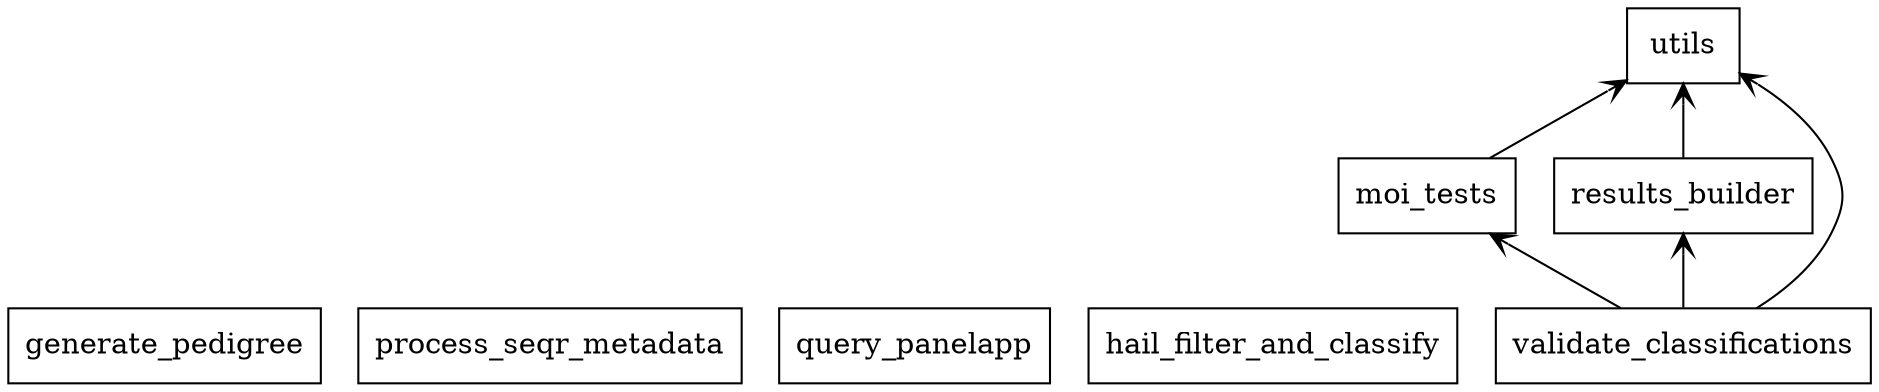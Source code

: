 digraph "packages" {
rankdir=BT
charset="utf-8"
"generate_pedigree" [color="black", label="generate_pedigree", shape="box", style="solid"];
"process_seqr_metadata" [color="black", label="process_seqr_metadata", shape="box", style="solid"];
"query_panelapp" [color="black", label="query_panelapp", shape="box", style="solid"];
"hail_filter_and_classify" [color="black", label="hail_filter_and_classify", shape="box", style="solid"];
"reanalysis.moi_tests" [color="black", label="moi_tests", shape="box", style="solid"];
"reanalysis.results_builder" [color="black", label="results_builder", shape="box", style="solid"];
"reanalysis.utils" [color="black", label="utils", shape="box", style="solid"];
"validate_classifications" [color="black", label="validate_classifications", shape="box", style="solid"];
"reanalysis.moi_tests" -> "reanalysis.utils" [arrowhead="open", arrowtail="none"];
"reanalysis.results_builder" -> "reanalysis.utils" [arrowhead="open", arrowtail="none"];
"validate_classifications" -> "reanalysis.moi_tests" [arrowhead="open", arrowtail="none"];
"validate_classifications" -> "reanalysis.results_builder" [arrowhead="open", arrowtail="none"];
"validate_classifications" -> "reanalysis.utils" [arrowhead="open", arrowtail="none"];
}
